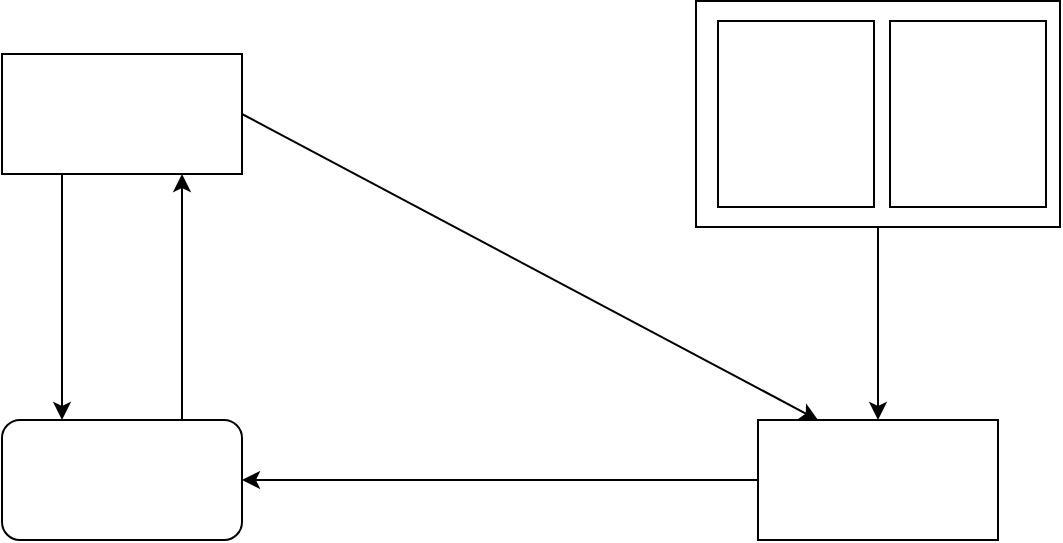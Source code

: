 <mxfile version="21.7.4" type="github">
  <diagram name="第 1 页" id="edIoZuRB3zaZxlKi64ll">
    <mxGraphModel dx="1280" dy="1096" grid="0" gridSize="10" guides="1" tooltips="1" connect="1" arrows="1" fold="1" page="1" pageScale="1" pageWidth="1600" pageHeight="1200" math="0" shadow="0">
      <root>
        <mxCell id="0" />
        <mxCell id="1" parent="0" />
        <mxCell id="dxxEzHQLTGvrT1SJUoqG-77" style="rounded=0;orthogonalLoop=1;jettySize=auto;html=1;exitX=1;exitY=0.5;exitDx=0;exitDy=0;entryX=0.25;entryY=0;entryDx=0;entryDy=0;" edge="1" parent="1" source="dxxEzHQLTGvrT1SJUoqG-68" target="dxxEzHQLTGvrT1SJUoqG-69">
          <mxGeometry relative="1" as="geometry" />
        </mxCell>
        <mxCell id="dxxEzHQLTGvrT1SJUoqG-78" style="edgeStyle=orthogonalEdgeStyle;rounded=0;orthogonalLoop=1;jettySize=auto;html=1;exitX=0.25;exitY=1;exitDx=0;exitDy=0;entryX=0.25;entryY=0;entryDx=0;entryDy=0;" edge="1" parent="1" source="dxxEzHQLTGvrT1SJUoqG-68" target="dxxEzHQLTGvrT1SJUoqG-70">
          <mxGeometry relative="1" as="geometry" />
        </mxCell>
        <mxCell id="dxxEzHQLTGvrT1SJUoqG-68" value="" style="rounded=0;whiteSpace=wrap;html=1;" vertex="1" parent="1">
          <mxGeometry x="284" y="380" width="120" height="60" as="geometry" />
        </mxCell>
        <mxCell id="dxxEzHQLTGvrT1SJUoqG-80" style="edgeStyle=orthogonalEdgeStyle;rounded=0;orthogonalLoop=1;jettySize=auto;html=1;exitX=0;exitY=0.5;exitDx=0;exitDy=0;entryX=1;entryY=0.5;entryDx=0;entryDy=0;" edge="1" parent="1" source="dxxEzHQLTGvrT1SJUoqG-69" target="dxxEzHQLTGvrT1SJUoqG-70">
          <mxGeometry relative="1" as="geometry" />
        </mxCell>
        <mxCell id="dxxEzHQLTGvrT1SJUoqG-69" value="" style="rounded=0;whiteSpace=wrap;html=1;" vertex="1" parent="1">
          <mxGeometry x="662" y="563" width="120" height="60" as="geometry" />
        </mxCell>
        <mxCell id="dxxEzHQLTGvrT1SJUoqG-79" style="edgeStyle=orthogonalEdgeStyle;rounded=0;orthogonalLoop=1;jettySize=auto;html=1;exitX=0.75;exitY=0;exitDx=0;exitDy=0;entryX=0.75;entryY=1;entryDx=0;entryDy=0;" edge="1" parent="1" source="dxxEzHQLTGvrT1SJUoqG-70" target="dxxEzHQLTGvrT1SJUoqG-68">
          <mxGeometry relative="1" as="geometry" />
        </mxCell>
        <mxCell id="dxxEzHQLTGvrT1SJUoqG-70" value="" style="rounded=1;whiteSpace=wrap;html=1;" vertex="1" parent="1">
          <mxGeometry x="284" y="563" width="120" height="60" as="geometry" />
        </mxCell>
        <mxCell id="dxxEzHQLTGvrT1SJUoqG-81" value="" style="edgeStyle=orthogonalEdgeStyle;rounded=0;orthogonalLoop=1;jettySize=auto;html=1;" edge="1" parent="1" source="dxxEzHQLTGvrT1SJUoqG-71" target="dxxEzHQLTGvrT1SJUoqG-69">
          <mxGeometry relative="1" as="geometry" />
        </mxCell>
        <mxCell id="dxxEzHQLTGvrT1SJUoqG-71" value="" style="rounded=0;whiteSpace=wrap;html=1;" vertex="1" parent="1">
          <mxGeometry x="631" y="353.5" width="182" height="113" as="geometry" />
        </mxCell>
        <mxCell id="dxxEzHQLTGvrT1SJUoqG-74" value="" style="rounded=0;whiteSpace=wrap;html=1;" vertex="1" parent="1">
          <mxGeometry x="642" y="363.5" width="78" height="93" as="geometry" />
        </mxCell>
        <mxCell id="dxxEzHQLTGvrT1SJUoqG-76" value="" style="rounded=0;whiteSpace=wrap;html=1;" vertex="1" parent="1">
          <mxGeometry x="728" y="363.5" width="78" height="93" as="geometry" />
        </mxCell>
      </root>
    </mxGraphModel>
  </diagram>
</mxfile>
